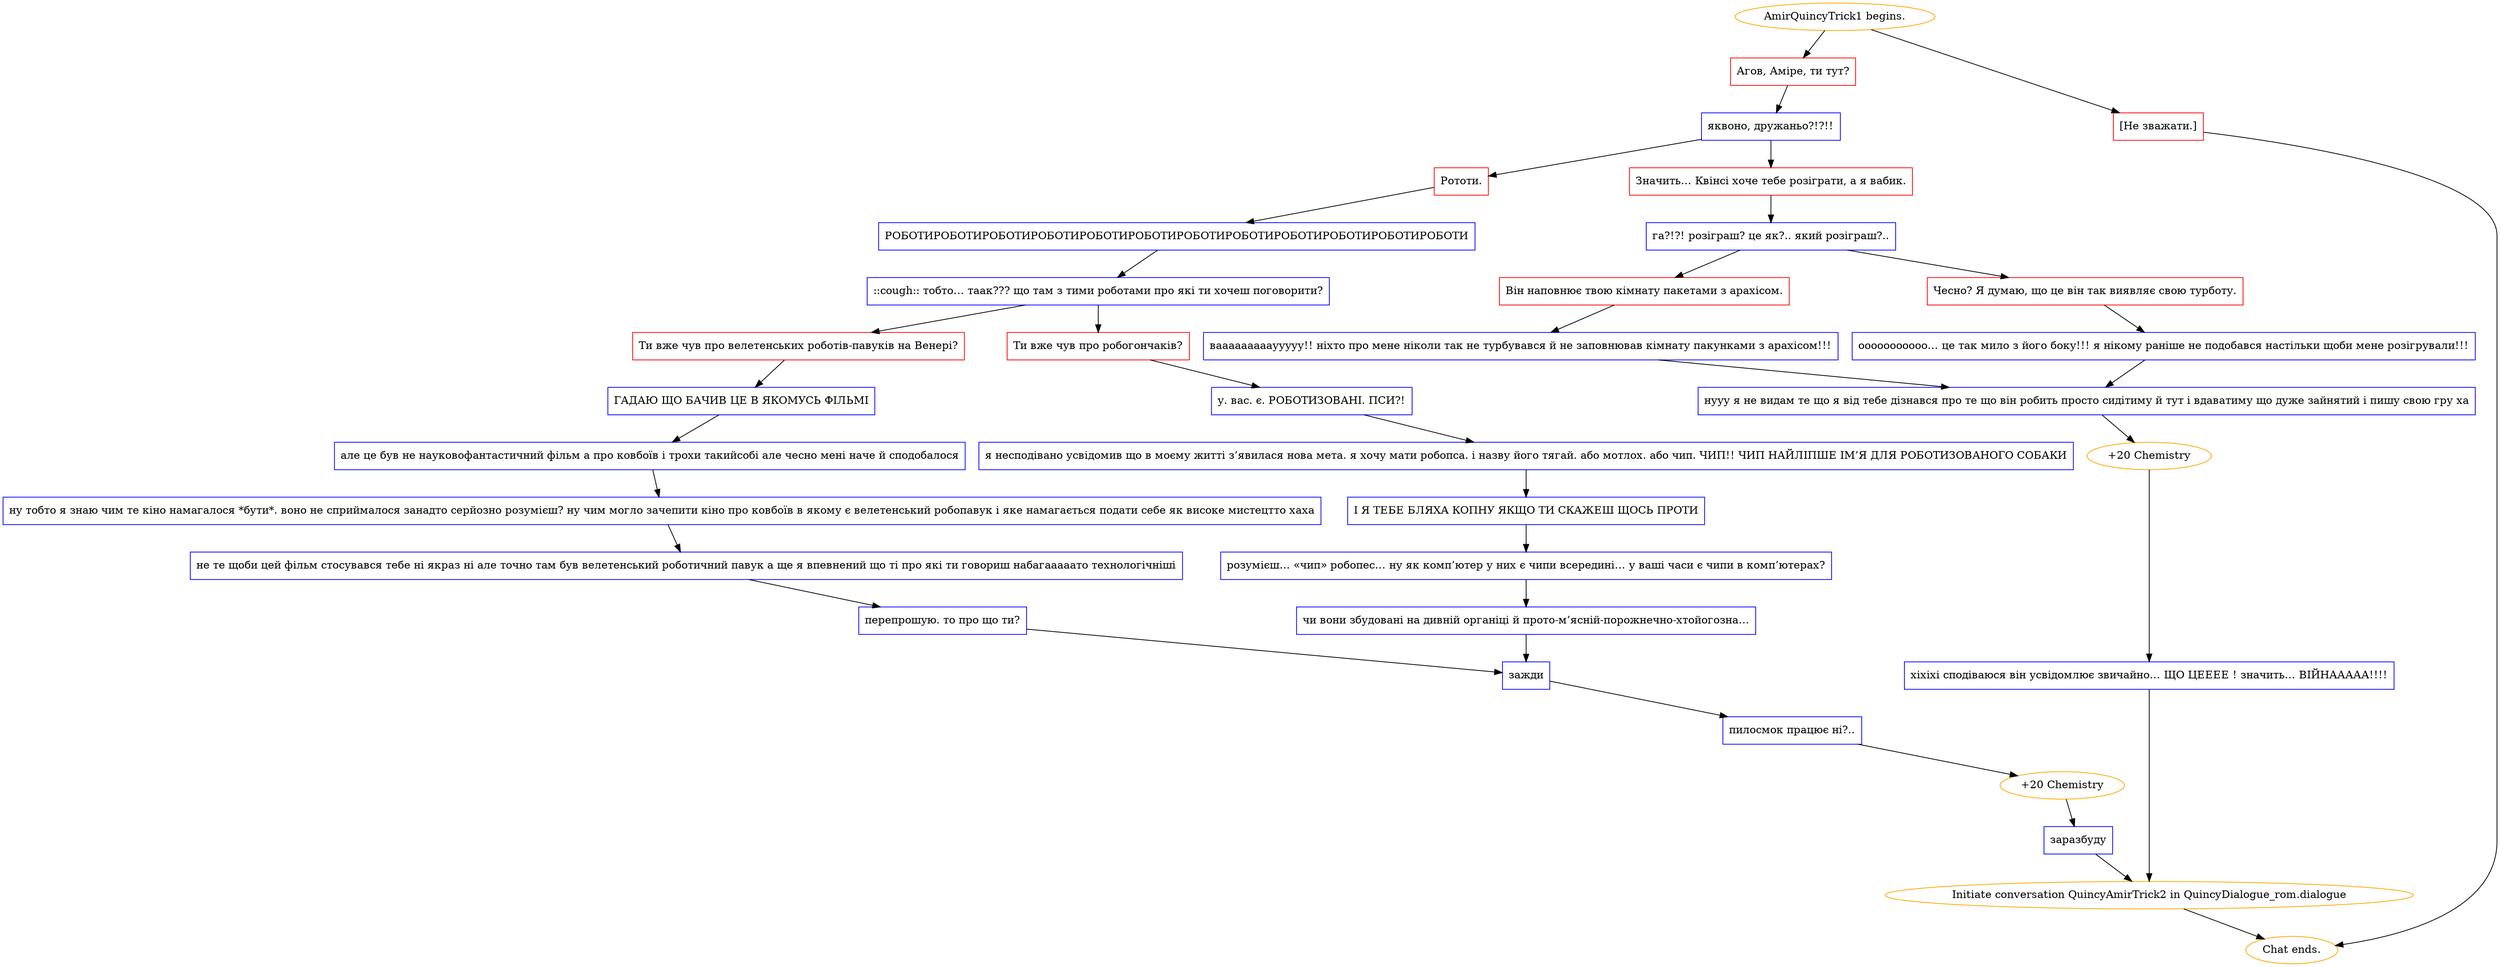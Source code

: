 digraph {
	"AmirQuincyTrick1 begins." [color=orange];
		"AmirQuincyTrick1 begins." -> j63349521;
		"AmirQuincyTrick1 begins." -> j704229613;
	j63349521 [label="Агов, Аміре, ти тут?",shape=box,color=red];
		j63349521 -> j735858306;
	j704229613 [label="[Не зважати.]",shape=box,color=red];
		j704229613 -> "Chat ends.";
	j735858306 [label="яквоно, дружаньо?!?!!",shape=box,color=blue];
		j735858306 -> j318727657;
		j735858306 -> j2344613322;
	"Chat ends." [color=orange];
	j318727657 [label="Рототи.",shape=box,color=red];
		j318727657 -> j3004829611;
	j2344613322 [label="Значить… Квінсі хоче тебе розіграти, а я вабик.",shape=box,color=red];
		j2344613322 -> j2548748761;
	j3004829611 [label="РОБОТИРОБОТИРОБОТИРОБОТИРОБОТИРОБОТИРОБОТИРОБОТИРОБОТИРОБОТИРОБОТИРОБОТИ",shape=box,color=blue];
		j3004829611 -> j1756818445;
	j2548748761 [label="га?!?! розіграш? це як?.. який розіграш?..",shape=box,color=blue];
		j2548748761 -> j2679383110;
		j2548748761 -> j2169237674;
	j1756818445 [label="::cough:: тобто… таак??? що там з тими роботами про які ти хочеш поговорити?",shape=box,color=blue];
		j1756818445 -> j2954183950;
		j1756818445 -> j4188461717;
	j2679383110 [label="Він наповнює твою кімнату пакетами з арахісом.",shape=box,color=red];
		j2679383110 -> j2963308860;
	j2169237674 [label="Чесно? Я думаю, що це він так виявляє свою турботу.",shape=box,color=red];
		j2169237674 -> j1175956611;
	j2954183950 [label="Ти вже чув про велетенських роботів-павуків на Венері?",shape=box,color=red];
		j2954183950 -> j2962093627;
	j4188461717 [label="Ти вже чув про робогончаків?",shape=box,color=red];
		j4188461717 -> j3703129977;
	j2963308860 [label="ваааааааааууууу!! ніхто про мене ніколи так не турбувався й не заповнював кімнату пакунками з арахісом!!!",shape=box,color=blue];
		j2963308860 -> j4057889058;
	j1175956611 [label="ооооооооооо… це так мило з його боку!!! я нікому раніше не подобався настільки щоби мене розігрували!!!",shape=box,color=blue];
		j1175956611 -> j4057889058;
	j2962093627 [label="ГАДАЮ ЩО БАЧИВ ЦЕ В ЯКОМУСЬ ФІЛЬМІ",shape=box,color=blue];
		j2962093627 -> j3537532923;
	j3703129977 [label="у. вас. є. РОБОТИЗОВАНІ. ПСИ?!",shape=box,color=blue];
		j3703129977 -> j549532275;
	j4057889058 [label="нууу я не видам те що я від тебе дізнався про те що він робить просто сидітиму й тут і вдаватиму що дуже зайнятий і пишу свою гру ха",shape=box,color=blue];
		j4057889058 -> j155460745;
	j3537532923 [label="але це був не науковофантастичний фільм а про ковбоїв і трохи такийсобі але чесно мені наче й сподобалося",shape=box,color=blue];
		j3537532923 -> j483614600;
	j549532275 [label="я несподівано усвідомив що в моєму житті з’явилася нова мета. я хочу мати робопса. і назву його тягай. або мотлох. або чип. ЧИП!! ЧИП НАЙЛІПШЕ ІМ’Я ДЛЯ РОБОТИЗОВАНОГО СОБАКИ",shape=box,color=blue];
		j549532275 -> j2361376865;
	j155460745 [label="+20 Chemistry",color=orange];
		j155460745 -> j3159576813;
	j483614600 [label="ну тобто я знаю чим те кіно намагалося *бути*. воно не сприймалося занадто серйозно розумієш? ну чим могло зачепити кіно про ковбоїв в якому є велетенський робопавук і яке намагається подати себе як високе мистецтто хаха",shape=box,color=blue];
		j483614600 -> j1725613724;
	j2361376865 [label="І Я ТЕБЕ БЛЯХА КОПНУ ЯКЩО ТИ СКАЖЕШ ЩОСЬ ПРОТИ",shape=box,color=blue];
		j2361376865 -> j3473501049;
	j3159576813 [label="хіхіхі сподіваюся він усвідомлює звичайно… ЩО ЦЕЕЕЕ ! значить… ВІЙНААААА!!!!",shape=box,color=blue];
		j3159576813 -> "Initiate conversation QuincyAmirTrick2 in QuincyDialogue_rom.dialogue";
	j1725613724 [label="не те щоби цей фільм стосувався тебе ні якраз ні але точно там був велетенський роботичний павук а ще я впевнений що ті про які ти говориш набагааааато технологічніші",shape=box,color=blue];
		j1725613724 -> j2624053571;
	j3473501049 [label="розумієш… «чип» робопес… ну як комп’ютер у них є чипи всередині… у ваші часи є чипи в комп’ютерах?",shape=box,color=blue];
		j3473501049 -> j3019119751;
	"Initiate conversation QuincyAmirTrick2 in QuincyDialogue_rom.dialogue" [label="Initiate conversation QuincyAmirTrick2 in QuincyDialogue_rom.dialogue",color=orange];
		"Initiate conversation QuincyAmirTrick2 in QuincyDialogue_rom.dialogue" -> "Chat ends.";
	j2624053571 [label="перепрошую. то про що ти?",shape=box,color=blue];
		j2624053571 -> j2506877775;
	j3019119751 [label="чи вони збудовані на дивній органіці й прото-м’ясній-порожнечно-хтойогозна…",shape=box,color=blue];
		j3019119751 -> j2506877775;
	j2506877775 [label="зажди",shape=box,color=blue];
		j2506877775 -> j1126261257;
	j1126261257 [label="пилосмок працює ні?..",shape=box,color=blue];
		j1126261257 -> j498338970;
	j498338970 [label="+20 Chemistry",color=orange];
		j498338970 -> j2129055117;
	j2129055117 [label="заразбуду",shape=box,color=blue];
		j2129055117 -> "Initiate conversation QuincyAmirTrick2 in QuincyDialogue_rom.dialogue";
}
